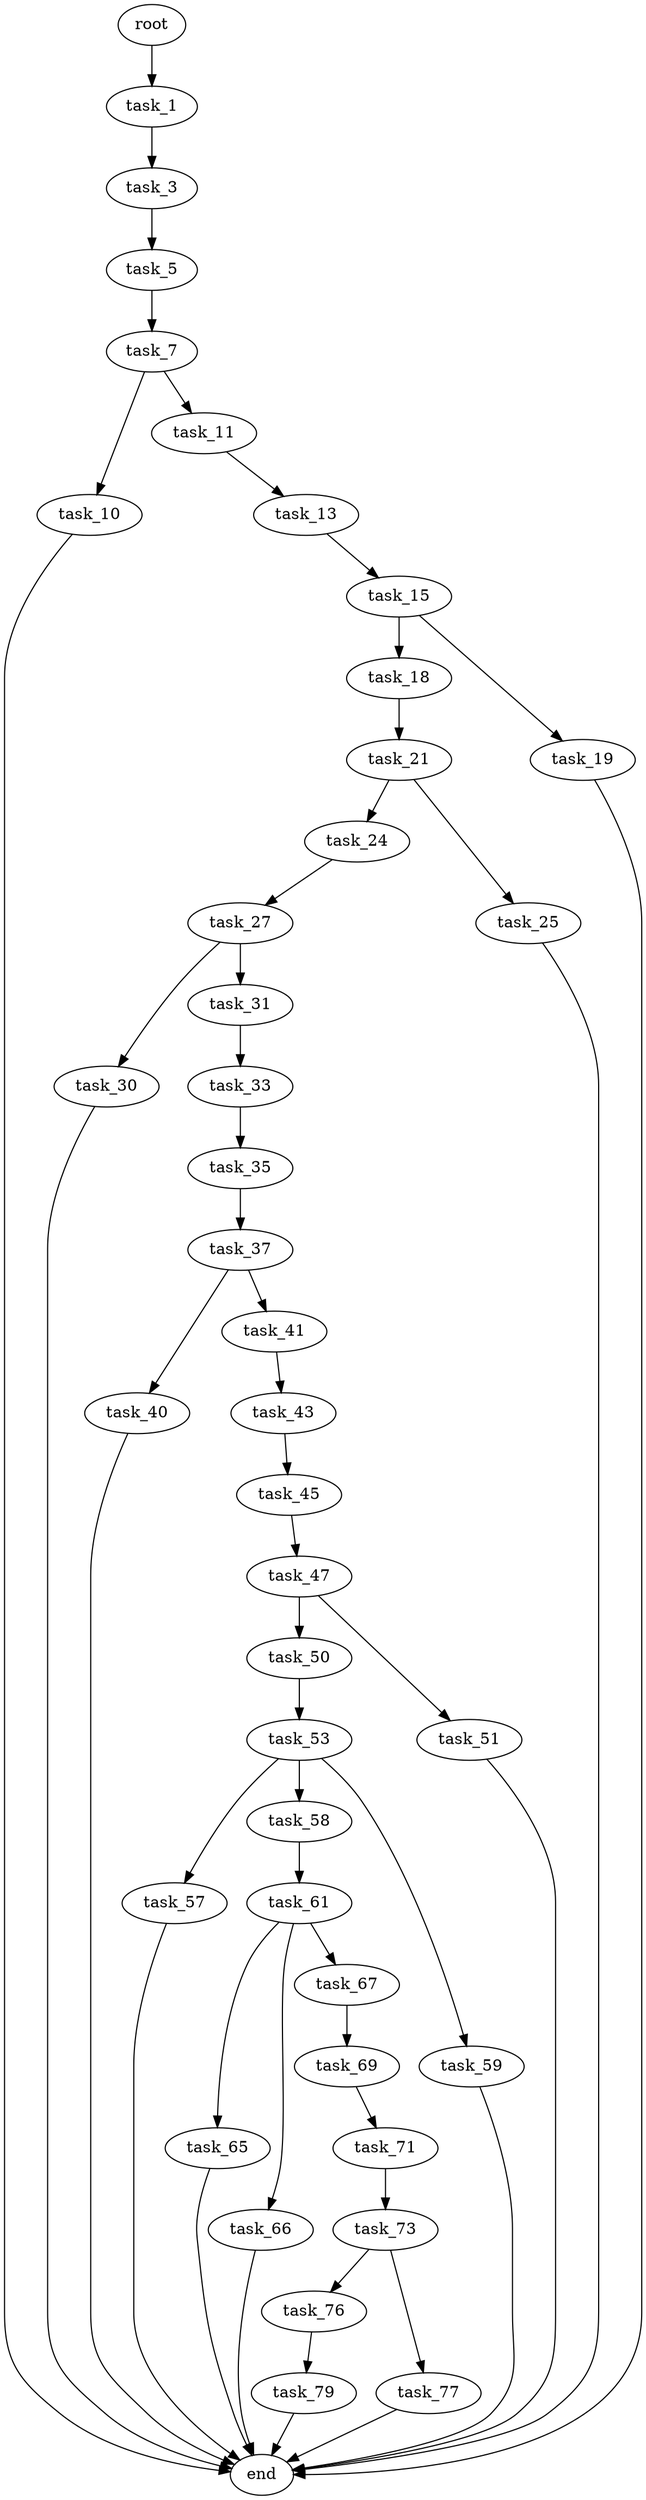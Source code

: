 digraph G {
  root [size="0.000000"];
  task_1 [size="63571239953.000000"];
  task_3 [size="102074841280.000000"];
  task_5 [size="549755813888.000000"];
  task_7 [size="261030229857.000000"];
  task_10 [size="390359364772.000000"];
  task_11 [size="17810860643.000000"];
  end [size="0.000000"];
  task_13 [size="28991029248.000000"];
  task_15 [size="368293445632.000000"];
  task_18 [size="28889102324.000000"];
  task_19 [size="13854780011.000000"];
  task_21 [size="157634860081.000000"];
  task_24 [size="99799092724.000000"];
  task_25 [size="24062233984.000000"];
  task_27 [size="68719476736.000000"];
  task_30 [size="231928233984.000000"];
  task_31 [size="549755813888.000000"];
  task_33 [size="5741320863.000000"];
  task_35 [size="25914080790.000000"];
  task_37 [size="7410061491.000000"];
  task_40 [size="368293445632.000000"];
  task_41 [size="302375371220.000000"];
  task_43 [size="231928233984.000000"];
  task_45 [size="68719476736.000000"];
  task_47 [size="134827074668.000000"];
  task_50 [size="20313377313.000000"];
  task_51 [size="29972961462.000000"];
  task_53 [size="68719476736.000000"];
  task_57 [size="3936433416.000000"];
  task_58 [size="217788006176.000000"];
  task_59 [size="13167455406.000000"];
  task_61 [size="110356693800.000000"];
  task_65 [size="14722866094.000000"];
  task_66 [size="782757789696.000000"];
  task_67 [size="2904854462.000000"];
  task_69 [size="15419928972.000000"];
  task_71 [size="40741737288.000000"];
  task_73 [size="368293445632.000000"];
  task_76 [size="549755813888.000000"];
  task_77 [size="3166025017.000000"];
  task_79 [size="55715413111.000000"];

  root -> task_1 [size="1.000000"];
  task_1 -> task_3 [size="75497472.000000"];
  task_3 -> task_5 [size="75497472.000000"];
  task_5 -> task_7 [size="536870912.000000"];
  task_7 -> task_10 [size="838860800.000000"];
  task_7 -> task_11 [size="838860800.000000"];
  task_10 -> end [size="1.000000"];
  task_11 -> task_13 [size="679477248.000000"];
  task_13 -> task_15 [size="75497472.000000"];
  task_15 -> task_18 [size="411041792.000000"];
  task_15 -> task_19 [size="411041792.000000"];
  task_18 -> task_21 [size="33554432.000000"];
  task_19 -> end [size="1.000000"];
  task_21 -> task_24 [size="209715200.000000"];
  task_21 -> task_25 [size="209715200.000000"];
  task_24 -> task_27 [size="301989888.000000"];
  task_25 -> end [size="1.000000"];
  task_27 -> task_30 [size="134217728.000000"];
  task_27 -> task_31 [size="134217728.000000"];
  task_30 -> end [size="1.000000"];
  task_31 -> task_33 [size="536870912.000000"];
  task_33 -> task_35 [size="209715200.000000"];
  task_35 -> task_37 [size="411041792.000000"];
  task_37 -> task_40 [size="301989888.000000"];
  task_37 -> task_41 [size="301989888.000000"];
  task_40 -> end [size="1.000000"];
  task_41 -> task_43 [size="536870912.000000"];
  task_43 -> task_45 [size="301989888.000000"];
  task_45 -> task_47 [size="134217728.000000"];
  task_47 -> task_50 [size="536870912.000000"];
  task_47 -> task_51 [size="536870912.000000"];
  task_50 -> task_53 [size="75497472.000000"];
  task_51 -> end [size="1.000000"];
  task_53 -> task_57 [size="134217728.000000"];
  task_53 -> task_58 [size="134217728.000000"];
  task_53 -> task_59 [size="134217728.000000"];
  task_57 -> end [size="1.000000"];
  task_58 -> task_61 [size="536870912.000000"];
  task_59 -> end [size="1.000000"];
  task_61 -> task_65 [size="134217728.000000"];
  task_61 -> task_66 [size="134217728.000000"];
  task_61 -> task_67 [size="134217728.000000"];
  task_65 -> end [size="1.000000"];
  task_66 -> end [size="1.000000"];
  task_67 -> task_69 [size="209715200.000000"];
  task_69 -> task_71 [size="33554432.000000"];
  task_71 -> task_73 [size="679477248.000000"];
  task_73 -> task_76 [size="411041792.000000"];
  task_73 -> task_77 [size="411041792.000000"];
  task_76 -> task_79 [size="536870912.000000"];
  task_77 -> end [size="1.000000"];
  task_79 -> end [size="1.000000"];
}
